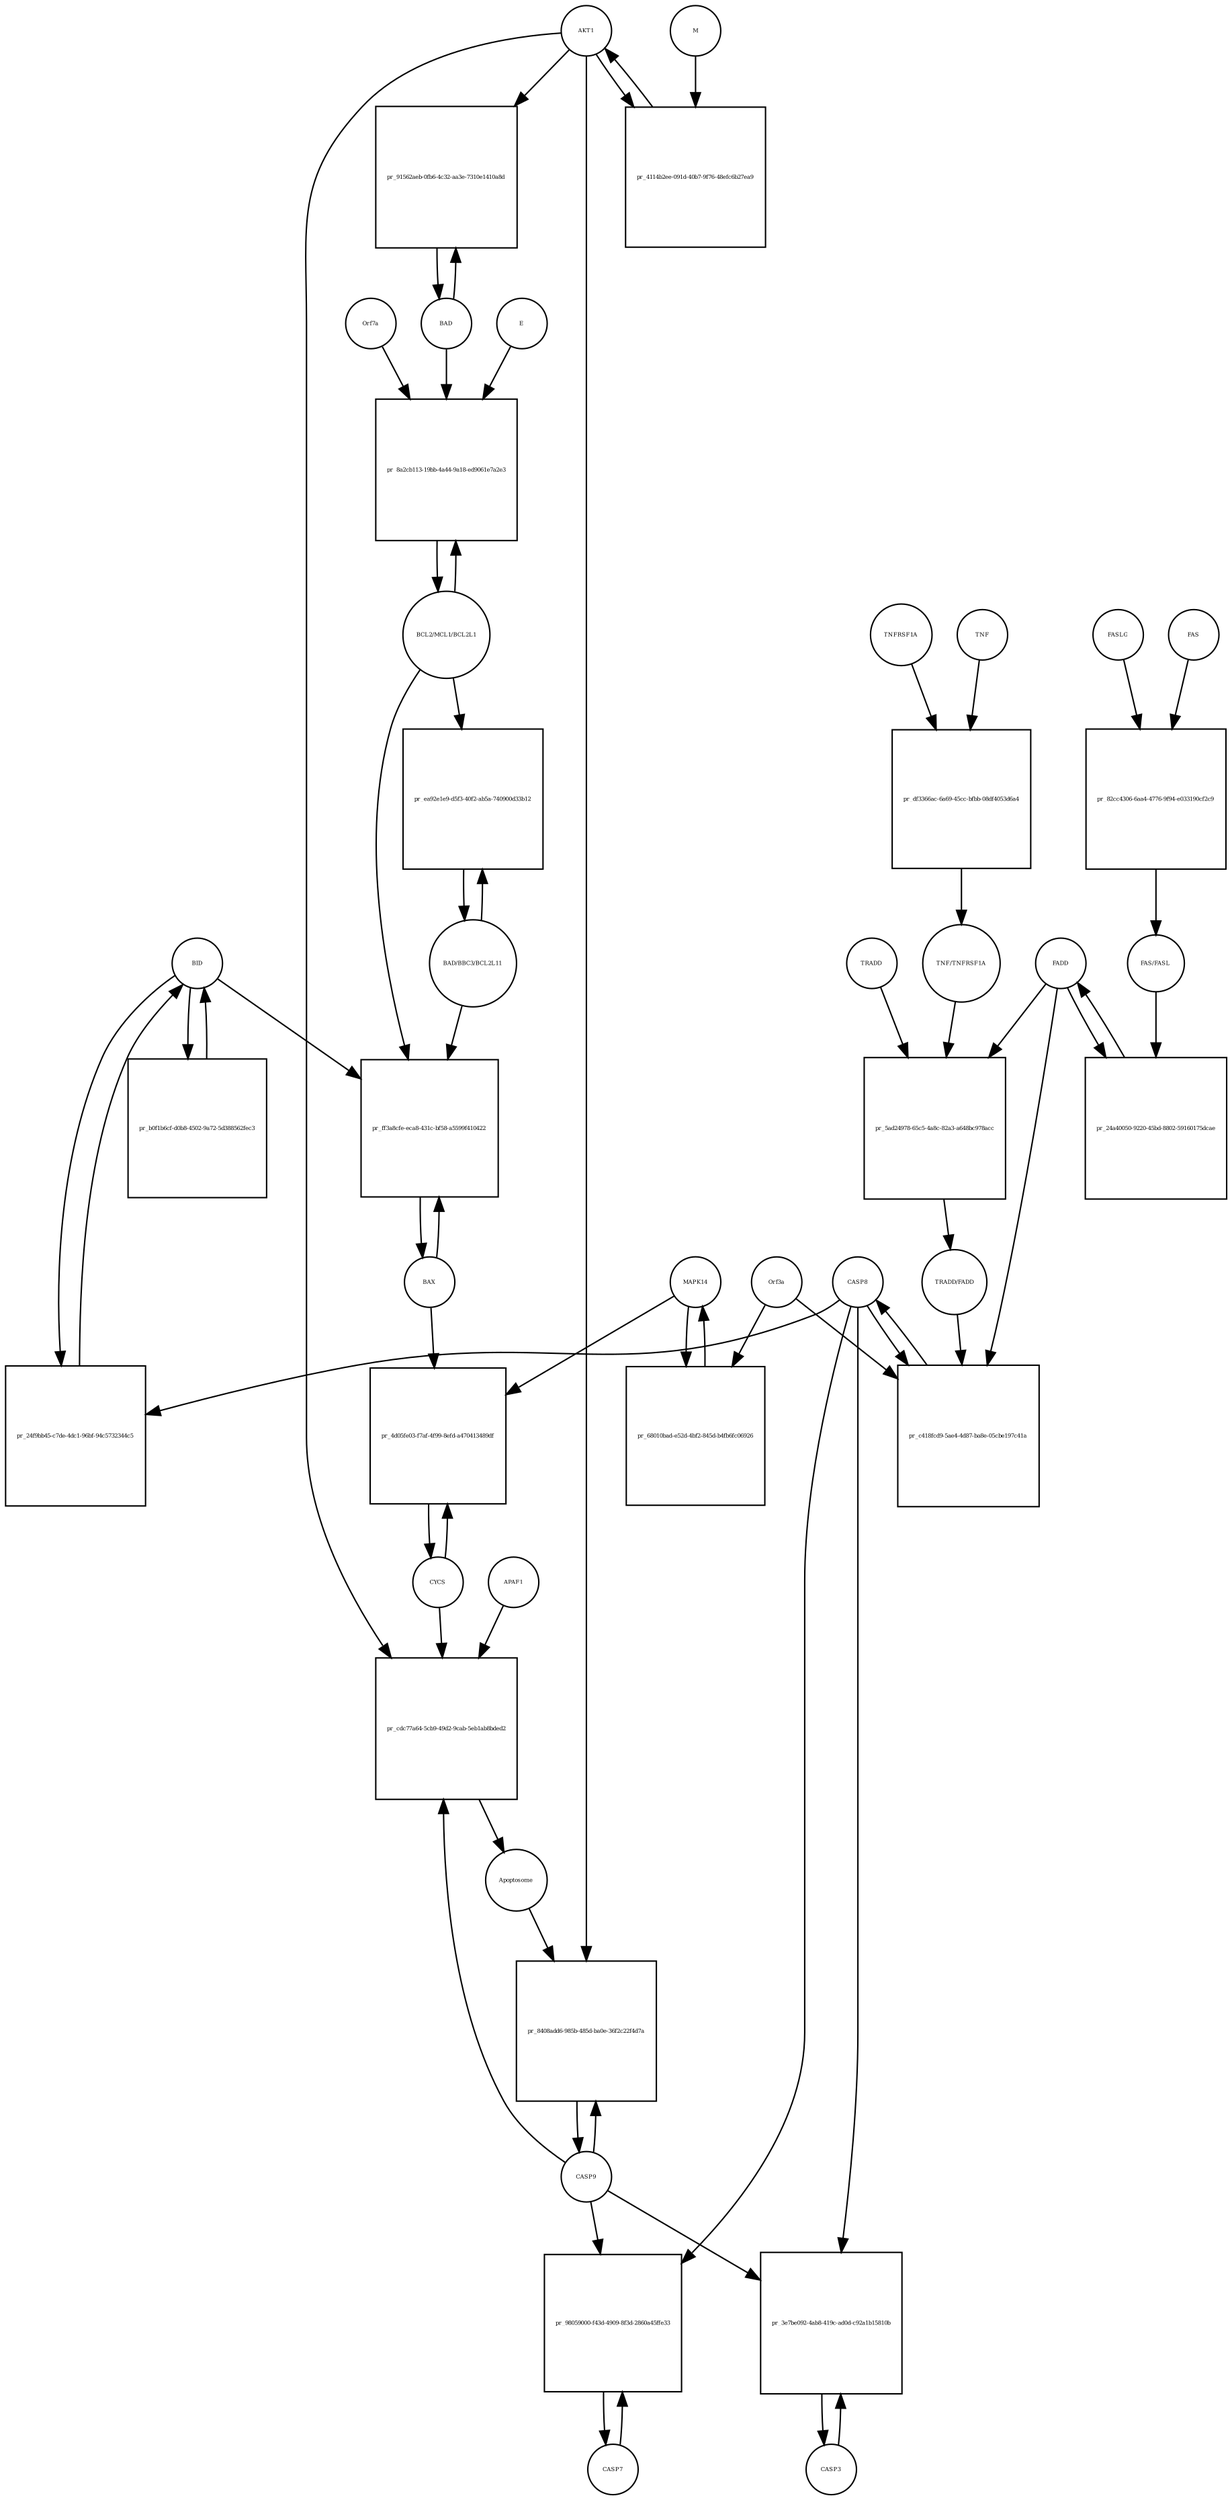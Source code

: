 strict digraph  {
BID [annotation="", bipartite=0, cls=macromolecule, fontsize=4, label=BID, shape=circle];
"pr_24f9bb45-c7de-4dc1-96bf-94c5732344c5" [annotation="", bipartite=1, cls=process, fontsize=4, label="pr_24f9bb45-c7de-4dc1-96bf-94c5732344c5", shape=square];
CASP8 [annotation="urn_miriam_hgnc_1509|urn_miriam_hgnc.symbol_CASP8|urn_miriam_doi_10.1038%2Fs41392-020-00334-0|urn_miriam_uniprot_Q14790|urn_miriam_ncbigene_841|urn_miriam_ec-code_3.4.22.61|urn_miriam_refseq_NM_001228|urn_miriam_ensembl_ENSG00000064012", bipartite=0, cls=macromolecule, fontsize=4, label=CASP8, shape=circle];
CASP9 [annotation="", bipartite=0, cls=macromolecule, fontsize=4, label=CASP9, shape=circle];
"pr_8408add6-985b-485d-ba0e-36f2c22f4d7a" [annotation="", bipartite=1, cls=process, fontsize=4, label="pr_8408add6-985b-485d-ba0e-36f2c22f4d7a", shape=square];
Apoptosome [annotation="", bipartite=0, cls=complex, fontsize=4, label=Apoptosome, shape=circle];
AKT1 [annotation="", bipartite=0, cls=macromolecule, fontsize=4, label=AKT1, shape=circle];
FADD [annotation="", bipartite=0, cls=macromolecule, fontsize=4, label=FADD, shape=circle];
"pr_5ad24978-65c5-4a8c-82a3-a648bc978acc" [annotation="", bipartite=1, cls=process, fontsize=4, label="pr_5ad24978-65c5-4a8c-82a3-a648bc978acc", shape=square];
TRADD [annotation="urn_miriam_ncbigene_8717|urn_miriam_ensembl_ENSG00000102871|urn_miriam_refseq_NM_001323552|urn_miriam_uniprot_Q15628|urn_miriam_hgnc_12030|urn_miriam_hgnc.symbol_TRADD", bipartite=0, cls=macromolecule, fontsize=4, label=TRADD, shape=circle];
"TRADD/FADD" [annotation="", bipartite=0, cls=complex, fontsize=4, label="TRADD/FADD", shape=circle];
"TNF/TNFRSF1A" [annotation="", bipartite=0, cls=complex, fontsize=4, label="TNF/TNFRSF1A", shape=circle];
"pr_24a40050-9220-45bd-8802-59160175dcae" [annotation="", bipartite=1, cls=process, fontsize=4, label="pr_24a40050-9220-45bd-8802-59160175dcae", shape=square];
"FAS/FASL" [annotation="", bipartite=0, cls=complex, fontsize=4, label="FAS/FASL", shape=circle];
"BCL2/MCL1/BCL2L1" [annotation="", bipartite=0, cls=complex, fontsize=4, label="BCL2/MCL1/BCL2L1", shape=circle];
"pr_8a2cb113-19bb-4a44-9a18-ed9061e7a2e3" [annotation="", bipartite=1, cls=process, fontsize=4, label="pr_8a2cb113-19bb-4a44-9a18-ed9061e7a2e3", shape=square];
Orf7a [annotation="urn_miriam_hgnc.symbol_ORF7a|urn_miriam_uniprot_Q19QW4|urn_miriam_ncbigene_1489674", bipartite=0, cls=macromolecule, fontsize=4, label=Orf7a, shape=circle];
E [annotation="urn_miriam_uniprot_P59637|urn_miriam_ncbigene_1489671|urn_miriam_hgnc.symbol_E|urn_miriam_pubmed_32785274|urn_miriam_pubmed_32818817", bipartite=0, cls=macromolecule, fontsize=4, label=E, shape=circle];
BAD [annotation="", bipartite=0, cls=macromolecule, fontsize=4, label=BAD, shape=circle];
"BAD/BBC3/BCL2L11" [annotation="", bipartite=0, cls=complex, fontsize=4, label="BAD/BBC3/BCL2L11", shape=circle];
"pr_ea92e1e9-d5f3-40f2-ab5a-740900d33b12" [annotation="", bipartite=1, cls=process, fontsize=4, label="pr_ea92e1e9-d5f3-40f2-ab5a-740900d33b12", shape=square];
TNFRSF1A [annotation="urn_miriam_ncbigene_7132|urn_miriam_refseq_NM_001065|urn_miriam_ensembl_ENSG00000067182|urn_miriam_uniprot_P19438|urn_miriam_hgnc.symbol_TNFRSF1A|urn_miriam_hgnc_11916", bipartite=0, cls=macromolecule, fontsize=4, label=TNFRSF1A, shape=circle];
"pr_df3366ac-6a69-45cc-bfbb-08df4053d6a4" [annotation="", bipartite=1, cls=process, fontsize=4, label="pr_df3366ac-6a69-45cc-bfbb-08df4053d6a4", shape=square];
TNF [annotation="urn_miriam_refseq_NM_000594|urn_miriam_hgnc.symbol_TNF|urn_miriam_uniprot_P01375|urn_miriam_hgnc_11892|urn_miriam_ncbigene_7124|urn_miriam_ensembl_ENSG00000232810", bipartite=0, cls=macromolecule, fontsize=4, label=TNF, shape=circle];
CYCS [annotation="urn_miriam_hgnc_19986|urn_miriam_uniprot_P99999|urn_miriam_ncbigene_54205|urn_miriam_hgnc.symbol_CYCS|urn_miriam_ensembl_ENSG00000172115|urn_miriam_refseq_NM_018947", bipartite=0, cls=macromolecule, fontsize=4, label=CYCS, shape=circle];
"pr_4d05fe03-f7af-4f99-8efd-a470413489df" [annotation="", bipartite=1, cls=process, fontsize=4, label="pr_4d05fe03-f7af-4f99-8efd-a470413489df", shape=square];
MAPK14 [annotation="", bipartite=0, cls=macromolecule, fontsize=4, label=MAPK14, shape=circle];
BAX [annotation="", bipartite=0, cls=macromolecule, fontsize=4, label=BAX, shape=circle];
FASLG [annotation="urn_miriam_hgnc.symbol_FASLG|urn_miriam_ncbigene_356|urn_miriam_refseq_NM_000639|urn_miriam_ensembl_ENSG00000117560|urn_miriam_uniprot_P48023|urn_miriam_hgnc_11936|urn_miriam_doi_10.1101%2F2020.12.04.412494", bipartite=0, cls=macromolecule, fontsize=4, label=FASLG, shape=circle];
"pr_82cc4306-6aa4-4776-9f94-e033190cf2c9" [annotation="", bipartite=1, cls=process, fontsize=4, label="pr_82cc4306-6aa4-4776-9f94-e033190cf2c9", shape=square];
FAS [annotation="urn_miriam_hgnc_11920|urn_miriam_uniprot_P25445|urn_miriam_refseq_NM_000043|urn_miriam_ensembl_ENSG00000026103|urn_miriam_ncbigene_355|urn_miriam_hgnc.symbol_FAS", bipartite=0, cls=macromolecule, fontsize=4, label=FAS, shape=circle];
"pr_68010bad-e52d-4bf2-845d-b4fb6fc06926" [annotation="", bipartite=1, cls=process, fontsize=4, label="pr_68010bad-e52d-4bf2-845d-b4fb6fc06926", shape=square];
Orf3a [annotation="urn_miriam_uniprot_P59637|urn_miriam_ncbigene_1489671|urn_miriam_hgnc.symbol_E|urn_miriam_pubmed_33100263|urn_miriam_pubmed_32555321|urn_miriam_ncbiprotein_YP_009724391.1", bipartite=0, cls=macromolecule, fontsize=4, label=Orf3a, shape=circle];
CASP3 [annotation=urn_miriam_pubmed_32555321, bipartite=0, cls=macromolecule, fontsize=4, label=CASP3, shape=circle];
"pr_3e7be092-4ab8-419c-ad0d-c92a1b15810b" [annotation="", bipartite=1, cls=process, fontsize=4, label="pr_3e7be092-4ab8-419c-ad0d-c92a1b15810b", shape=square];
"pr_91562aeb-0fb6-4c32-aa3e-7310e1410a8d" [annotation="", bipartite=1, cls=process, fontsize=4, label="pr_91562aeb-0fb6-4c32-aa3e-7310e1410a8d", shape=square];
"pr_ff3a8cfe-eca8-431c-bf58-a5599f410422" [annotation="", bipartite=1, cls=process, fontsize=4, label="pr_ff3a8cfe-eca8-431c-bf58-a5599f410422", shape=square];
"pr_4114b2ee-091d-40b7-9f76-48efc6b27ea9" [annotation="", bipartite=1, cls=process, fontsize=4, label="pr_4114b2ee-091d-40b7-9f76-48efc6b27ea9", shape=square];
M [annotation="urn_miriam_ncbiprotein_APO40582|urn_miriam_pubmed_16845612", bipartite=0, cls=macromolecule, fontsize=4, label=M, shape=circle];
"pr_cdc77a64-5cb9-49d2-9cab-5eb1ab8bded2" [annotation="", bipartite=1, cls=process, fontsize=4, label="pr_cdc77a64-5cb9-49d2-9cab-5eb1ab8bded2", shape=square];
APAF1 [annotation="urn_miriam_ncbigene_317|urn_miriam_hgnc_576|urn_miriam_refseq_NM_181861.1|urn_miriam_hgnc.symbol_APAF1|urn_miriam_uniprot_O14727|urn_miriam_ensembl_ENSG00000120868", bipartite=0, cls=macromolecule, fontsize=4, label=APAF1, shape=circle];
"pr_c418fcd9-5ae4-4d87-ba8e-05cbe197c41a" [annotation="", bipartite=1, cls=process, fontsize=4, label="pr_c418fcd9-5ae4-4d87-ba8e-05cbe197c41a", shape=square];
CASP7 [annotation="", bipartite=0, cls=macromolecule, fontsize=4, label=CASP7, shape=circle];
"pr_98059000-f43d-4909-8f3d-2860a45ffe33" [annotation="", bipartite=1, cls=process, fontsize=4, label="pr_98059000-f43d-4909-8f3d-2860a45ffe33", shape=square];
"pr_b0f1b6cf-d0b8-4502-9a72-5d388562fec3" [annotation="", bipartite=1, cls=process, fontsize=4, label="pr_b0f1b6cf-d0b8-4502-9a72-5d388562fec3", shape=square];
BID -> "pr_24f9bb45-c7de-4dc1-96bf-94c5732344c5"  [annotation="", interaction_type=consumption];
BID -> "pr_ff3a8cfe-eca8-431c-bf58-a5599f410422"  [annotation="urn_miriam_pubmed_31226023|urn_miriam_kegg.pathway_hsa04210", interaction_type=catalysis];
BID -> "pr_b0f1b6cf-d0b8-4502-9a72-5d388562fec3"  [annotation="", interaction_type=consumption];
"pr_24f9bb45-c7de-4dc1-96bf-94c5732344c5" -> BID  [annotation="", interaction_type=production];
CASP8 -> "pr_24f9bb45-c7de-4dc1-96bf-94c5732344c5"  [annotation="urn_miriam_pubmed_31226023|urn_miriam_kegg.pathway_hsa04210", interaction_type=catalysis];
CASP8 -> "pr_3e7be092-4ab8-419c-ad0d-c92a1b15810b"  [annotation="urn_miriam_pubmed_31226023|urn_miriam_kegg.pathway_hsa04210", interaction_type=catalysis];
CASP8 -> "pr_c418fcd9-5ae4-4d87-ba8e-05cbe197c41a"  [annotation="", interaction_type=consumption];
CASP8 -> "pr_98059000-f43d-4909-8f3d-2860a45ffe33"  [annotation="urn_miriam_pubmed_31226023|urn_miriam_kegg.pathway_hsa04210", interaction_type=catalysis];
CASP9 -> "pr_8408add6-985b-485d-ba0e-36f2c22f4d7a"  [annotation="", interaction_type=consumption];
CASP9 -> "pr_3e7be092-4ab8-419c-ad0d-c92a1b15810b"  [annotation="urn_miriam_pubmed_31226023|urn_miriam_kegg.pathway_hsa04210", interaction_type=catalysis];
CASP9 -> "pr_cdc77a64-5cb9-49d2-9cab-5eb1ab8bded2"  [annotation="", interaction_type=consumption];
CASP9 -> "pr_98059000-f43d-4909-8f3d-2860a45ffe33"  [annotation="urn_miriam_pubmed_31226023|urn_miriam_kegg.pathway_hsa04210", interaction_type=catalysis];
"pr_8408add6-985b-485d-ba0e-36f2c22f4d7a" -> CASP9  [annotation="", interaction_type=production];
Apoptosome -> "pr_8408add6-985b-485d-ba0e-36f2c22f4d7a"  [annotation="urn_miriam_pubmed_31226023|urn_miriam_kegg.pathway_hsa04210", interaction_type=catalysis];
AKT1 -> "pr_8408add6-985b-485d-ba0e-36f2c22f4d7a"  [annotation="urn_miriam_pubmed_31226023|urn_miriam_kegg.pathway_hsa04210", interaction_type=inhibition];
AKT1 -> "pr_91562aeb-0fb6-4c32-aa3e-7310e1410a8d"  [annotation="urn_miriam_pubmed_15694340|urn_miriam_kegg.pathway_hsa04210", interaction_type=inhibition];
AKT1 -> "pr_4114b2ee-091d-40b7-9f76-48efc6b27ea9"  [annotation="", interaction_type=consumption];
AKT1 -> "pr_cdc77a64-5cb9-49d2-9cab-5eb1ab8bded2"  [annotation="urn_miriam_pubmed_31226023|urn_miriam_kegg.pathway_hsa04210", interaction_type=inhibition];
FADD -> "pr_5ad24978-65c5-4a8c-82a3-a648bc978acc"  [annotation="", interaction_type=consumption];
FADD -> "pr_24a40050-9220-45bd-8802-59160175dcae"  [annotation="", interaction_type=consumption];
FADD -> "pr_c418fcd9-5ae4-4d87-ba8e-05cbe197c41a"  [annotation="urn_miriam_pubmed_31226023|urn_miriam_kegg.pathway_hsa04210|urn_miriam_pubmed_32555321|urn_miriam_taxonomy_2697049", interaction_type=catalysis];
"pr_5ad24978-65c5-4a8c-82a3-a648bc978acc" -> "TRADD/FADD"  [annotation="", interaction_type=production];
TRADD -> "pr_5ad24978-65c5-4a8c-82a3-a648bc978acc"  [annotation="", interaction_type=consumption];
"TRADD/FADD" -> "pr_c418fcd9-5ae4-4d87-ba8e-05cbe197c41a"  [annotation="urn_miriam_pubmed_31226023|urn_miriam_kegg.pathway_hsa04210|urn_miriam_pubmed_32555321|urn_miriam_taxonomy_2697049", interaction_type=catalysis];
"TNF/TNFRSF1A" -> "pr_5ad24978-65c5-4a8c-82a3-a648bc978acc"  [annotation="urn_miriam_kegg.pathway_hsa04210", interaction_type=catalysis];
"pr_24a40050-9220-45bd-8802-59160175dcae" -> FADD  [annotation="", interaction_type=production];
"FAS/FASL" -> "pr_24a40050-9220-45bd-8802-59160175dcae"  [annotation="urn_miriam_pubmed_31226023|urn_miriam_kegg.pathway_hsa04210", interaction_type=catalysis];
"BCL2/MCL1/BCL2L1" -> "pr_8a2cb113-19bb-4a44-9a18-ed9061e7a2e3"  [annotation="", interaction_type=consumption];
"BCL2/MCL1/BCL2L1" -> "pr_ea92e1e9-d5f3-40f2-ab5a-740900d33b12"  [annotation=urn_miriam_pubmed_31226023, interaction_type=inhibition];
"BCL2/MCL1/BCL2L1" -> "pr_ff3a8cfe-eca8-431c-bf58-a5599f410422"  [annotation="urn_miriam_pubmed_31226023|urn_miriam_kegg.pathway_hsa04210", interaction_type=inhibition];
"pr_8a2cb113-19bb-4a44-9a18-ed9061e7a2e3" -> "BCL2/MCL1/BCL2L1"  [annotation="", interaction_type=production];
Orf7a -> "pr_8a2cb113-19bb-4a44-9a18-ed9061e7a2e3"  [annotation="urn_miriam_taxonomy_694009|urn_miriam_pubmed_15694340|urn_miriam_kegg.pathway_hsa04210|urn_miriam_pubmed_17428862", interaction_type=inhibition];
E -> "pr_8a2cb113-19bb-4a44-9a18-ed9061e7a2e3"  [annotation="urn_miriam_taxonomy_694009|urn_miriam_pubmed_15694340|urn_miriam_kegg.pathway_hsa04210|urn_miriam_pubmed_17428862", interaction_type=inhibition];
BAD -> "pr_8a2cb113-19bb-4a44-9a18-ed9061e7a2e3"  [annotation="urn_miriam_taxonomy_694009|urn_miriam_pubmed_15694340|urn_miriam_kegg.pathway_hsa04210|urn_miriam_pubmed_17428862", interaction_type=inhibition];
BAD -> "pr_91562aeb-0fb6-4c32-aa3e-7310e1410a8d"  [annotation="", interaction_type=consumption];
"BAD/BBC3/BCL2L11" -> "pr_ea92e1e9-d5f3-40f2-ab5a-740900d33b12"  [annotation="", interaction_type=consumption];
"BAD/BBC3/BCL2L11" -> "pr_ff3a8cfe-eca8-431c-bf58-a5599f410422"  [annotation="urn_miriam_pubmed_31226023|urn_miriam_kegg.pathway_hsa04210", interaction_type=catalysis];
"pr_ea92e1e9-d5f3-40f2-ab5a-740900d33b12" -> "BAD/BBC3/BCL2L11"  [annotation="", interaction_type=production];
TNFRSF1A -> "pr_df3366ac-6a69-45cc-bfbb-08df4053d6a4"  [annotation="", interaction_type=consumption];
"pr_df3366ac-6a69-45cc-bfbb-08df4053d6a4" -> "TNF/TNFRSF1A"  [annotation="", interaction_type=production];
TNF -> "pr_df3366ac-6a69-45cc-bfbb-08df4053d6a4"  [annotation="", interaction_type=consumption];
CYCS -> "pr_4d05fe03-f7af-4f99-8efd-a470413489df"  [annotation="", interaction_type=consumption];
CYCS -> "pr_cdc77a64-5cb9-49d2-9cab-5eb1ab8bded2"  [annotation="", interaction_type=consumption];
"pr_4d05fe03-f7af-4f99-8efd-a470413489df" -> CYCS  [annotation="", interaction_type=production];
MAPK14 -> "pr_4d05fe03-f7af-4f99-8efd-a470413489df"  [annotation="urn_miriam_pubmed_31226023|urn_miriam_kegg.pathway_hsa04210", interaction_type=catalysis];
MAPK14 -> "pr_68010bad-e52d-4bf2-845d-b4fb6fc06926"  [annotation="", interaction_type=consumption];
BAX -> "pr_4d05fe03-f7af-4f99-8efd-a470413489df"  [annotation="urn_miriam_pubmed_31226023|urn_miriam_kegg.pathway_hsa04210", interaction_type=catalysis];
BAX -> "pr_ff3a8cfe-eca8-431c-bf58-a5599f410422"  [annotation="", interaction_type=consumption];
FASLG -> "pr_82cc4306-6aa4-4776-9f94-e033190cf2c9"  [annotation="", interaction_type=consumption];
"pr_82cc4306-6aa4-4776-9f94-e033190cf2c9" -> "FAS/FASL"  [annotation="", interaction_type=production];
FAS -> "pr_82cc4306-6aa4-4776-9f94-e033190cf2c9"  [annotation="", interaction_type=consumption];
"pr_68010bad-e52d-4bf2-845d-b4fb6fc06926" -> MAPK14  [annotation="", interaction_type=production];
Orf3a -> "pr_68010bad-e52d-4bf2-845d-b4fb6fc06926"  [annotation="urn_miriam_pubmed_31226023|urn_miriam_taxonomy_227984", interaction_type=catalysis];
Orf3a -> "pr_c418fcd9-5ae4-4d87-ba8e-05cbe197c41a"  [annotation="urn_miriam_pubmed_31226023|urn_miriam_kegg.pathway_hsa04210|urn_miriam_pubmed_32555321|urn_miriam_taxonomy_2697049", interaction_type=catalysis];
CASP3 -> "pr_3e7be092-4ab8-419c-ad0d-c92a1b15810b"  [annotation="", interaction_type=consumption];
"pr_3e7be092-4ab8-419c-ad0d-c92a1b15810b" -> CASP3  [annotation="", interaction_type=production];
"pr_91562aeb-0fb6-4c32-aa3e-7310e1410a8d" -> BAD  [annotation="", interaction_type=production];
"pr_ff3a8cfe-eca8-431c-bf58-a5599f410422" -> BAX  [annotation="", interaction_type=production];
"pr_4114b2ee-091d-40b7-9f76-48efc6b27ea9" -> AKT1  [annotation="", interaction_type=production];
M -> "pr_4114b2ee-091d-40b7-9f76-48efc6b27ea9"  [annotation="urn_miriam_pubmed_31226023|urn_miriam_taxonomy_227984", interaction_type=inhibition];
"pr_cdc77a64-5cb9-49d2-9cab-5eb1ab8bded2" -> Apoptosome  [annotation="", interaction_type=production];
APAF1 -> "pr_cdc77a64-5cb9-49d2-9cab-5eb1ab8bded2"  [annotation="", interaction_type=consumption];
"pr_c418fcd9-5ae4-4d87-ba8e-05cbe197c41a" -> CASP8  [annotation="", interaction_type=production];
CASP7 -> "pr_98059000-f43d-4909-8f3d-2860a45ffe33"  [annotation="", interaction_type=consumption];
"pr_98059000-f43d-4909-8f3d-2860a45ffe33" -> CASP7  [annotation="", interaction_type=production];
"pr_b0f1b6cf-d0b8-4502-9a72-5d388562fec3" -> BID  [annotation="", interaction_type=production];
}
